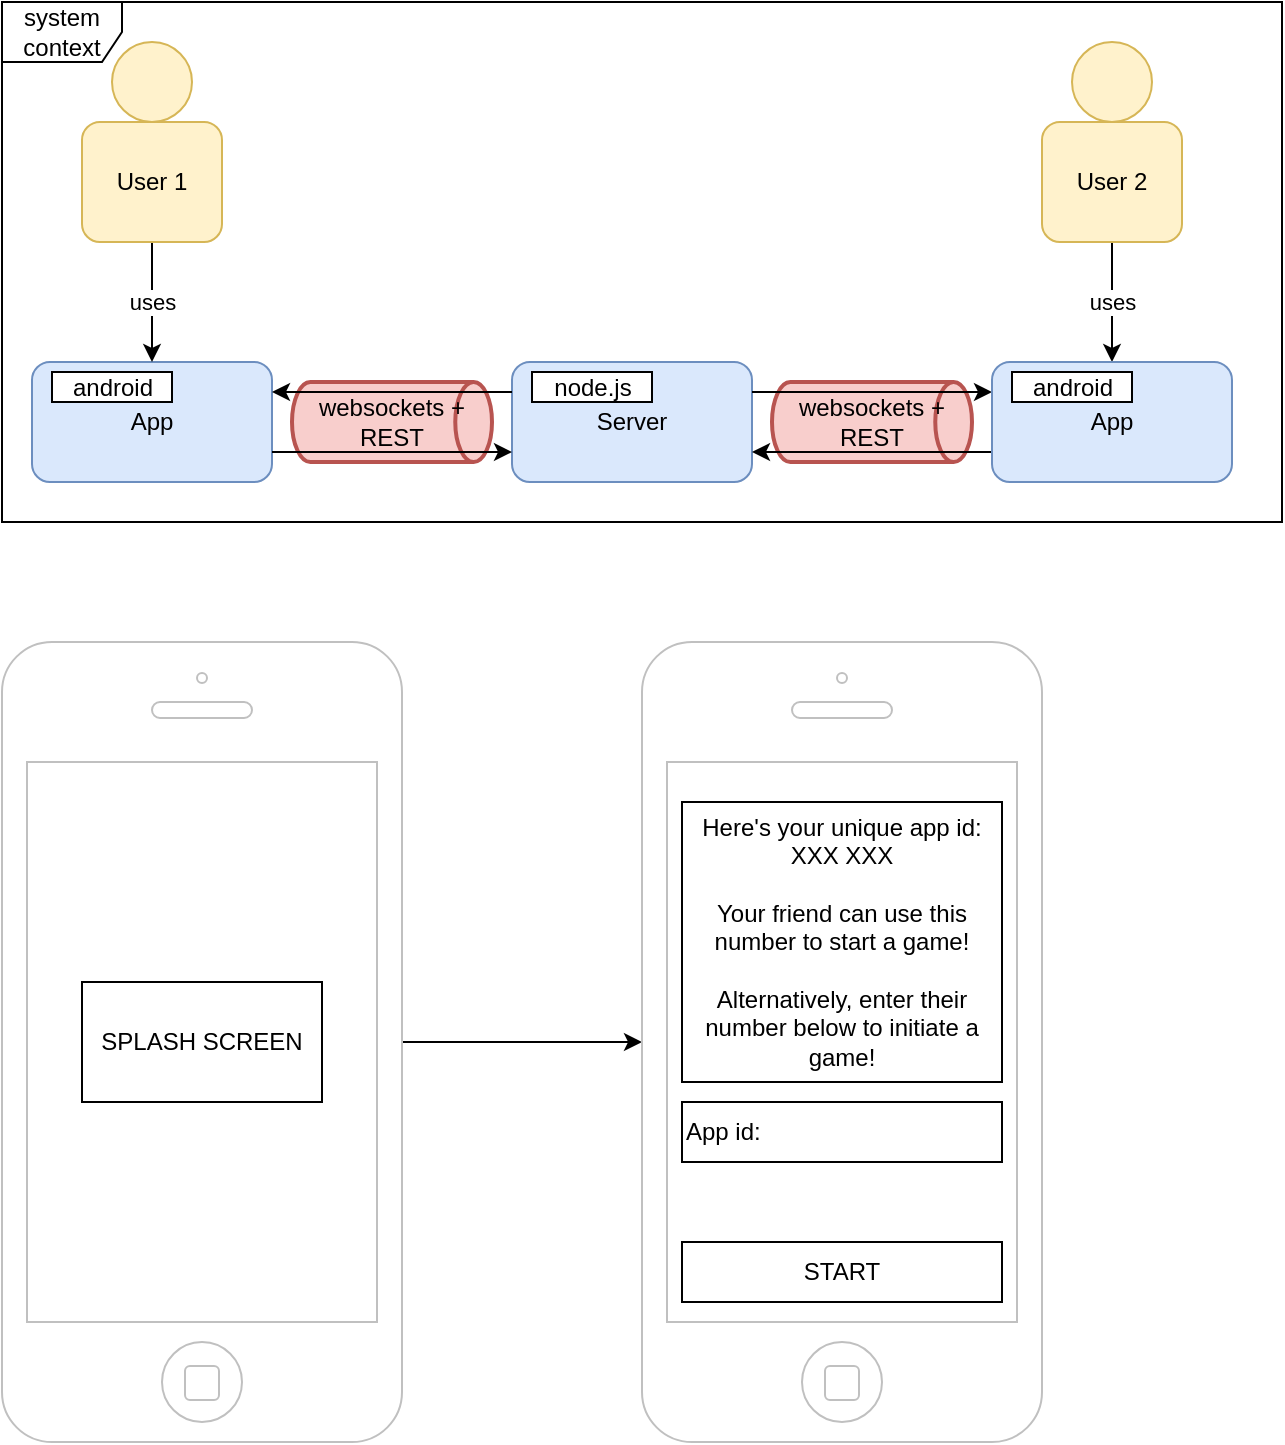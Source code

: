 <mxfile version="13.7.3" type="device"><diagram id="KQdUdrXL0bJuZ7wLBfRl" name="Page-1"><mxGraphModel dx="1673" dy="2092" grid="1" gridSize="10" guides="1" tooltips="1" connect="1" arrows="1" fold="1" page="1" pageScale="1" pageWidth="850" pageHeight="1100" math="0" shadow="0"><root><mxCell id="0"/><mxCell id="1" parent="0"/><mxCell id="AzqE8UJjofdvJcv3D20G-9" value="" style="edgeStyle=orthogonalEdgeStyle;rounded=0;orthogonalLoop=1;jettySize=auto;html=1;curved=1;" parent="1" source="AzqE8UJjofdvJcv3D20G-5" target="AzqE8UJjofdvJcv3D20G-8" edge="1"><mxGeometry relative="1" as="geometry"/></mxCell><mxCell id="AzqE8UJjofdvJcv3D20G-5" value="" style="html=1;verticalLabelPosition=bottom;labelBackgroundColor=#ffffff;verticalAlign=top;shadow=0;dashed=0;strokeWidth=1;shape=mxgraph.ios7.misc.iphone;strokeColor=#c0c0c0;" parent="1" vertex="1"><mxGeometry x="40" y="-760" width="200" height="400" as="geometry"/></mxCell><mxCell id="AzqE8UJjofdvJcv3D20G-6" value="SPLASH SCREEN" style="rounded=0;whiteSpace=wrap;html=1;" parent="1" vertex="1"><mxGeometry x="80" y="-590" width="120" height="60" as="geometry"/></mxCell><mxCell id="AzqE8UJjofdvJcv3D20G-13" value="App" style="rounded=1;whiteSpace=wrap;html=1;fillColor=#dae8fc;strokeColor=#6c8ebf;" parent="1" vertex="1"><mxGeometry x="55" y="-900" width="120" height="60" as="geometry"/></mxCell><mxCell id="AzqE8UJjofdvJcv3D20G-14" value="Server" style="rounded=1;whiteSpace=wrap;html=1;fillColor=#dae8fc;strokeColor=#6c8ebf;" parent="1" vertex="1"><mxGeometry x="295" y="-900" width="120" height="60" as="geometry"/></mxCell><mxCell id="AzqE8UJjofdvJcv3D20G-17" value="uses" style="edgeStyle=orthogonalEdgeStyle;curved=1;rounded=0;orthogonalLoop=1;jettySize=auto;html=1;exitX=0.5;exitY=1;exitDx=0;exitDy=0;" parent="1" source="AzqE8UJjofdvJcv3D20G-15" target="AzqE8UJjofdvJcv3D20G-13" edge="1"><mxGeometry relative="1" as="geometry"/></mxCell><mxCell id="AzqE8UJjofdvJcv3D20G-15" value="User 1" style="rounded=1;whiteSpace=wrap;html=1;fillColor=#fff2cc;strokeColor=#d6b656;" parent="1" vertex="1"><mxGeometry x="80" y="-1020" width="70" height="60" as="geometry"/></mxCell><mxCell id="AzqE8UJjofdvJcv3D20G-16" value="" style="ellipse;whiteSpace=wrap;html=1;aspect=fixed;fillColor=#fff2cc;strokeColor=#d6b656;" parent="1" vertex="1"><mxGeometry x="95" y="-1060" width="40" height="40" as="geometry"/></mxCell><mxCell id="AzqE8UJjofdvJcv3D20G-19" value="uses" style="edgeStyle=orthogonalEdgeStyle;curved=1;rounded=0;orthogonalLoop=1;jettySize=auto;html=1;exitX=0.5;exitY=1;exitDx=0;exitDy=0;" parent="1" source="AzqE8UJjofdvJcv3D20G-20" target="AzqE8UJjofdvJcv3D20G-18" edge="1"><mxGeometry relative="1" as="geometry"/></mxCell><mxCell id="AzqE8UJjofdvJcv3D20G-20" value="User 2" style="rounded=1;whiteSpace=wrap;html=1;fillColor=#fff2cc;strokeColor=#d6b656;" parent="1" vertex="1"><mxGeometry x="560" y="-1020" width="70" height="60" as="geometry"/></mxCell><mxCell id="AzqE8UJjofdvJcv3D20G-21" value="" style="ellipse;whiteSpace=wrap;html=1;aspect=fixed;fillColor=#fff2cc;strokeColor=#d6b656;" parent="1" vertex="1"><mxGeometry x="575" y="-1060" width="40" height="40" as="geometry"/></mxCell><mxCell id="AzqE8UJjofdvJcv3D20G-35" value="websockets + REST" style="strokeWidth=2;html=1;shape=mxgraph.flowchart.direct_data;whiteSpace=wrap;fillColor=#f8cecc;strokeColor=#b85450;" parent="1" vertex="1"><mxGeometry x="185" y="-890" width="100" height="40" as="geometry"/></mxCell><mxCell id="AzqE8UJjofdvJcv3D20G-26" style="edgeStyle=orthogonalEdgeStyle;curved=1;rounded=0;orthogonalLoop=1;jettySize=auto;html=1;exitX=0;exitY=0.25;exitDx=0;exitDy=0;entryX=1;entryY=0.25;entryDx=0;entryDy=0;" parent="1" source="AzqE8UJjofdvJcv3D20G-14" target="AzqE8UJjofdvJcv3D20G-13" edge="1"><mxGeometry relative="1" as="geometry"/></mxCell><mxCell id="AzqE8UJjofdvJcv3D20G-25" style="edgeStyle=orthogonalEdgeStyle;curved=1;rounded=0;orthogonalLoop=1;jettySize=auto;html=1;exitX=1;exitY=0.75;exitDx=0;exitDy=0;entryX=0;entryY=0.75;entryDx=0;entryDy=0;" parent="1" source="AzqE8UJjofdvJcv3D20G-13" target="AzqE8UJjofdvJcv3D20G-14" edge="1"><mxGeometry relative="1" as="geometry"/></mxCell><mxCell id="AzqE8UJjofdvJcv3D20G-38" value="websockets + REST" style="strokeWidth=2;html=1;shape=mxgraph.flowchart.direct_data;whiteSpace=wrap;fillColor=#f8cecc;strokeColor=#b85450;" parent="1" vertex="1"><mxGeometry x="425" y="-890" width="100" height="40" as="geometry"/></mxCell><mxCell id="AzqE8UJjofdvJcv3D20G-27" style="edgeStyle=orthogonalEdgeStyle;curved=1;rounded=0;orthogonalLoop=1;jettySize=auto;html=1;exitX=1;exitY=0.25;exitDx=0;exitDy=0;entryX=0;entryY=0.25;entryDx=0;entryDy=0;" parent="1" source="AzqE8UJjofdvJcv3D20G-14" target="AzqE8UJjofdvJcv3D20G-18" edge="1"><mxGeometry relative="1" as="geometry"/></mxCell><mxCell id="AzqE8UJjofdvJcv3D20G-28" style="edgeStyle=orthogonalEdgeStyle;curved=1;rounded=0;orthogonalLoop=1;jettySize=auto;html=1;exitX=0;exitY=0.75;exitDx=0;exitDy=0;entryX=1;entryY=0.75;entryDx=0;entryDy=0;" parent="1" source="AzqE8UJjofdvJcv3D20G-18" target="AzqE8UJjofdvJcv3D20G-14" edge="1"><mxGeometry relative="1" as="geometry"/></mxCell><mxCell id="AzqE8UJjofdvJcv3D20G-18" value="App" style="rounded=1;whiteSpace=wrap;html=1;fillColor=#dae8fc;strokeColor=#6c8ebf;" parent="1" vertex="1"><mxGeometry x="535" y="-900" width="120" height="60" as="geometry"/></mxCell><mxCell id="AzqE8UJjofdvJcv3D20G-44" value="node.js" style="html=1;" parent="1" vertex="1"><mxGeometry x="305" y="-895" width="60" height="15" as="geometry"/></mxCell><mxCell id="AzqE8UJjofdvJcv3D20G-45" value="android" style="html=1;" parent="1" vertex="1"><mxGeometry x="65" y="-895" width="60" height="15" as="geometry"/></mxCell><mxCell id="AzqE8UJjofdvJcv3D20G-46" value="android" style="html=1;" parent="1" vertex="1"><mxGeometry x="545" y="-895" width="60" height="15" as="geometry"/></mxCell><mxCell id="PpIiDwPD2D-d5E7bbADo-10" value="" style="group" vertex="1" connectable="0" parent="1"><mxGeometry x="360" y="-760" width="200" height="400" as="geometry"/></mxCell><mxCell id="AzqE8UJjofdvJcv3D20G-8" value="" style="html=1;verticalLabelPosition=bottom;labelBackgroundColor=#ffffff;verticalAlign=top;shadow=0;dashed=0;strokeWidth=1;shape=mxgraph.ios7.misc.iphone;strokeColor=#c0c0c0;" parent="PpIiDwPD2D-d5E7bbADo-10" vertex="1"><mxGeometry width="200" height="400" as="geometry"/></mxCell><mxCell id="AzqE8UJjofdvJcv3D20G-12" value="Here's your unique app id: XXX XXX&lt;br&gt;&lt;br&gt;&lt;div&gt;&lt;span&gt;Your friend can use this number to start a game!&lt;/span&gt;&lt;/div&gt;&lt;div&gt;&lt;span&gt;&lt;br&gt;&lt;/span&gt;&lt;/div&gt;&lt;div&gt;&lt;span&gt;Alternatively, enter their number below to initiate a game!&lt;/span&gt;&lt;/div&gt;" style="rounded=0;whiteSpace=wrap;html=1;align=center;" parent="PpIiDwPD2D-d5E7bbADo-10" vertex="1"><mxGeometry x="20" y="80" width="160" height="140" as="geometry"/></mxCell><mxCell id="PpIiDwPD2D-d5E7bbADo-7" value="App id:" style="rounded=0;whiteSpace=wrap;html=1;align=left;" vertex="1" parent="PpIiDwPD2D-d5E7bbADo-10"><mxGeometry x="20" y="230" width="160" height="30" as="geometry"/></mxCell><mxCell id="PpIiDwPD2D-d5E7bbADo-8" value="START" style="rounded=0;whiteSpace=wrap;html=1;align=center;" vertex="1" parent="PpIiDwPD2D-d5E7bbADo-10"><mxGeometry x="20" y="300" width="160" height="30" as="geometry"/></mxCell><mxCell id="PpIiDwPD2D-d5E7bbADo-19" value="system context" style="shape=umlFrame;whiteSpace=wrap;html=1;" vertex="1" parent="1"><mxGeometry x="40" y="-1080" width="640" height="260" as="geometry"/></mxCell></root></mxGraphModel></diagram></mxfile>
